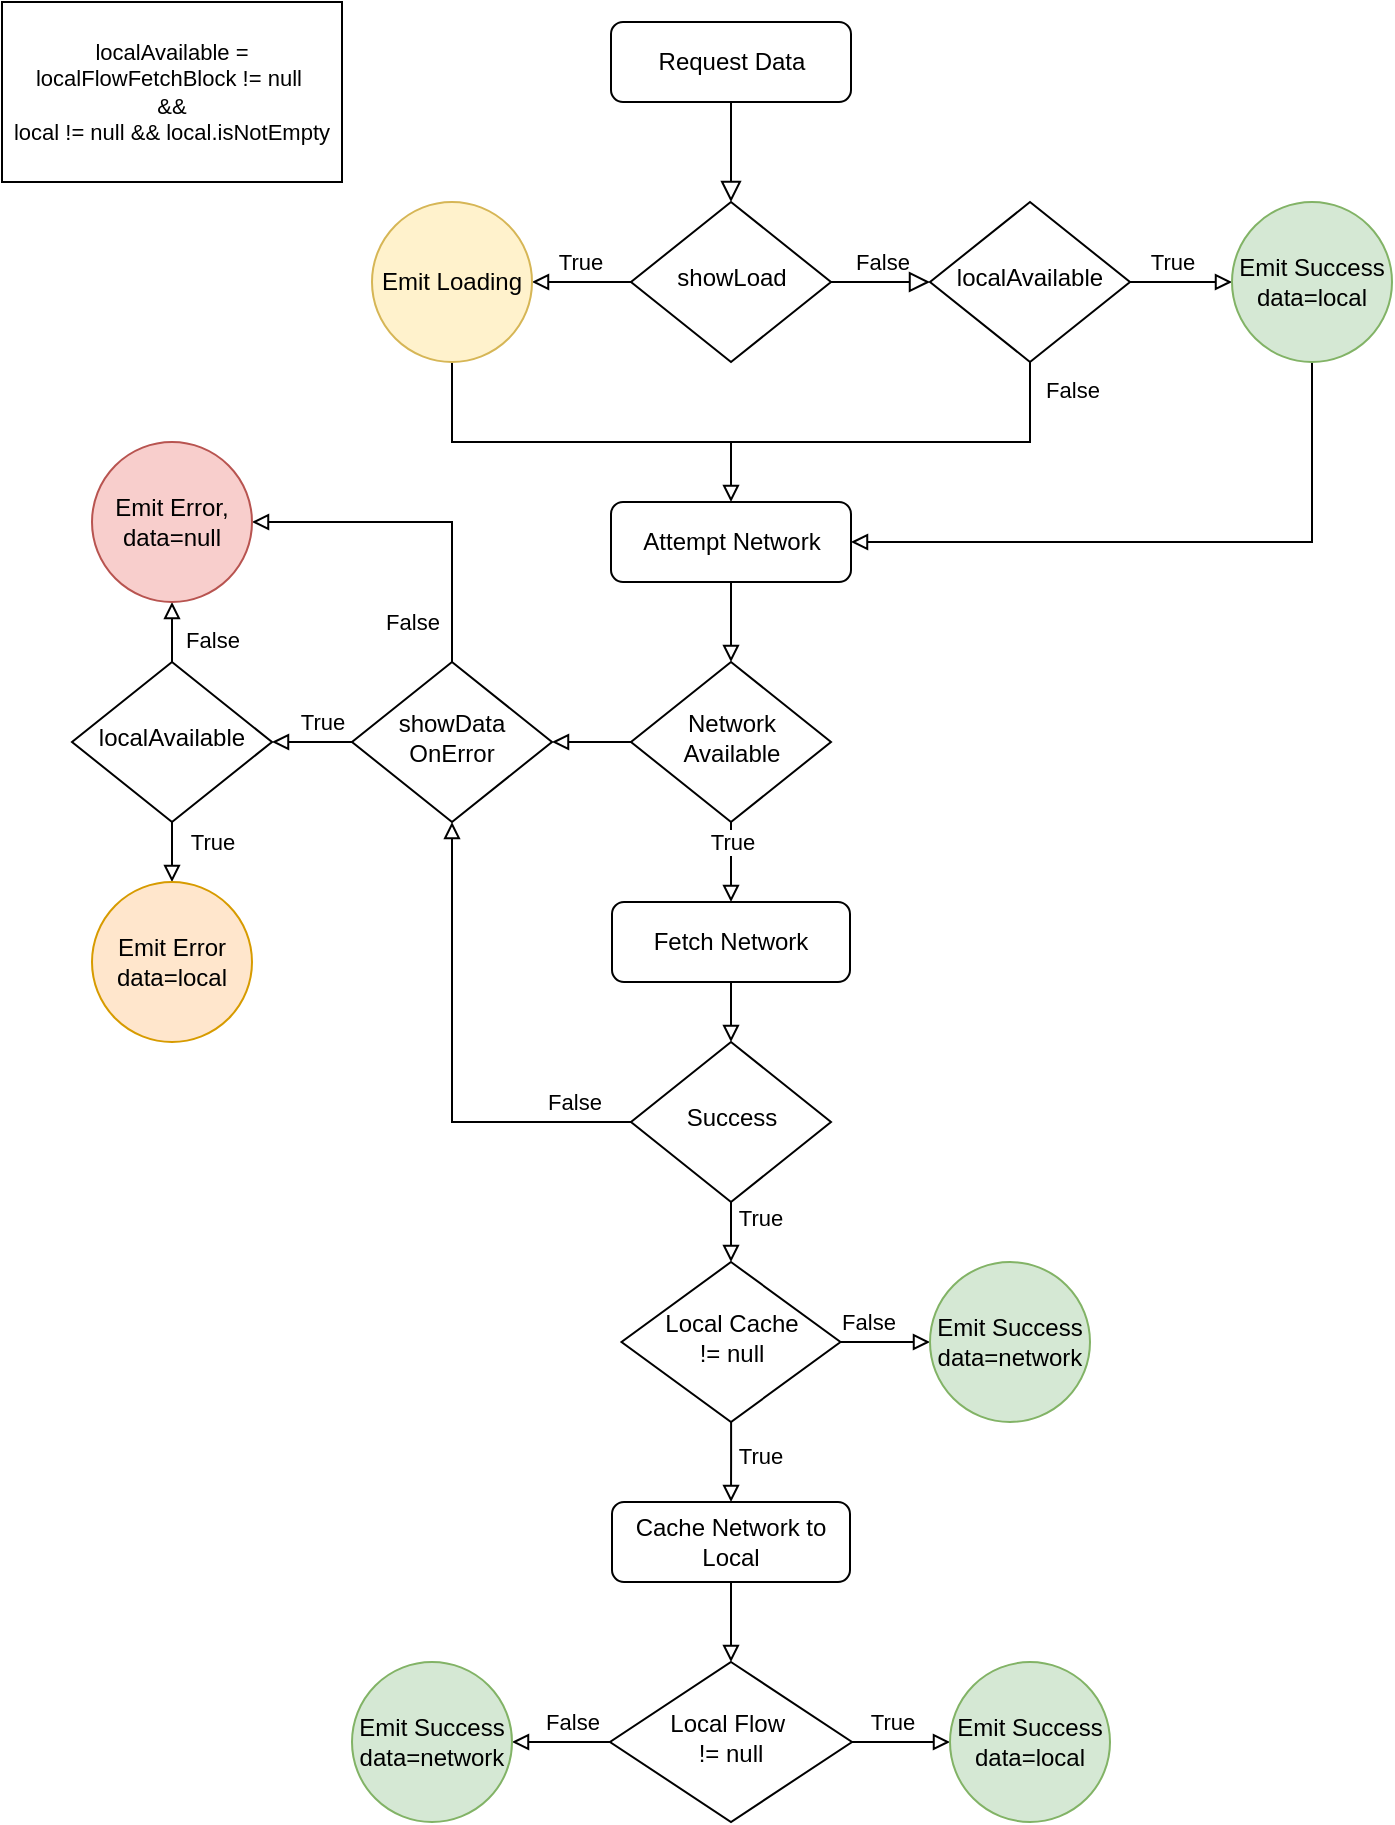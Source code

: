 <mxfile version="13.4.4" type="device"><diagram id="C5RBs43oDa-KdzZeNtuy" name="Page-1"><mxGraphModel dx="1527" dy="949" grid="1" gridSize="10" guides="1" tooltips="1" connect="1" arrows="1" fold="1" page="1" pageScale="1" pageWidth="827" pageHeight="1169" math="0" shadow="0"><root><mxCell id="WIyWlLk6GJQsqaUBKTNV-0"/><mxCell id="WIyWlLk6GJQsqaUBKTNV-1" parent="WIyWlLk6GJQsqaUBKTNV-0"/><mxCell id="WIyWlLk6GJQsqaUBKTNV-2" value="" style="rounded=0;html=1;jettySize=auto;orthogonalLoop=1;fontSize=11;endArrow=block;endFill=0;endSize=8;strokeWidth=1;shadow=0;labelBackgroundColor=none;edgeStyle=orthogonalEdgeStyle;" parent="WIyWlLk6GJQsqaUBKTNV-1" source="WIyWlLk6GJQsqaUBKTNV-3" target="WIyWlLk6GJQsqaUBKTNV-6" edge="1"><mxGeometry relative="1" as="geometry"/></mxCell><mxCell id="WIyWlLk6GJQsqaUBKTNV-3" value="Request Data" style="rounded=1;whiteSpace=wrap;html=1;fontSize=12;glass=0;strokeWidth=1;shadow=0;" parent="WIyWlLk6GJQsqaUBKTNV-1" vertex="1"><mxGeometry x="339.5" y="30" width="120" height="40" as="geometry"/></mxCell><mxCell id="WIyWlLk6GJQsqaUBKTNV-5" value="False" style="edgeStyle=orthogonalEdgeStyle;rounded=0;html=1;jettySize=auto;orthogonalLoop=1;fontSize=11;endArrow=block;endFill=0;endSize=8;strokeWidth=1;shadow=0;labelBackgroundColor=none;entryX=0;entryY=0.5;entryDx=0;entryDy=0;" parent="WIyWlLk6GJQsqaUBKTNV-1" source="WIyWlLk6GJQsqaUBKTNV-6" target="HxBWUfu6-qVJ2to4Wk7_-0" edge="1"><mxGeometry y="10" relative="1" as="geometry"><mxPoint as="offset"/><mxPoint x="499" y="160.0" as="targetPoint"/></mxGeometry></mxCell><mxCell id="HxBWUfu6-qVJ2to4Wk7_-2" style="edgeStyle=orthogonalEdgeStyle;rounded=0;orthogonalLoop=1;jettySize=auto;html=1;exitX=0;exitY=0.5;exitDx=0;exitDy=0;entryX=1;entryY=0.5;entryDx=0;entryDy=0;endArrow=block;endFill=0;" edge="1" parent="WIyWlLk6GJQsqaUBKTNV-1" source="WIyWlLk6GJQsqaUBKTNV-6" target="HxBWUfu6-qVJ2to4Wk7_-1"><mxGeometry relative="1" as="geometry"/></mxCell><mxCell id="HxBWUfu6-qVJ2to4Wk7_-3" value="True" style="edgeLabel;html=1;align=center;verticalAlign=middle;resizable=0;points=[];" vertex="1" connectable="0" parent="HxBWUfu6-qVJ2to4Wk7_-2"><mxGeometry x="0.25" y="-1" relative="1" as="geometry"><mxPoint x="4.83" y="-9" as="offset"/></mxGeometry></mxCell><mxCell id="WIyWlLk6GJQsqaUBKTNV-6" value="showLoad" style="rhombus;whiteSpace=wrap;html=1;shadow=0;fontFamily=Helvetica;fontSize=12;align=center;strokeWidth=1;spacing=6;spacingTop=-4;" parent="WIyWlLk6GJQsqaUBKTNV-1" vertex="1"><mxGeometry x="349.5" y="120" width="100" height="80" as="geometry"/></mxCell><mxCell id="HxBWUfu6-qVJ2to4Wk7_-14" style="edgeStyle=orthogonalEdgeStyle;rounded=0;orthogonalLoop=1;jettySize=auto;html=1;entryX=0.5;entryY=0;entryDx=0;entryDy=0;endArrow=block;endFill=0;" edge="1" parent="WIyWlLk6GJQsqaUBKTNV-1" source="WIyWlLk6GJQsqaUBKTNV-10" target="WIyWlLk6GJQsqaUBKTNV-11"><mxGeometry relative="1" as="geometry"/></mxCell><mxCell id="HxBWUfu6-qVJ2to4Wk7_-16" value="True" style="edgeLabel;html=1;align=center;verticalAlign=middle;resizable=0;points=[];" vertex="1" connectable="0" parent="HxBWUfu6-qVJ2to4Wk7_-14"><mxGeometry x="-0.139" y="3" relative="1" as="geometry"><mxPoint x="-3" y="-7" as="offset"/></mxGeometry></mxCell><mxCell id="HxBWUfu6-qVJ2to4Wk7_-15" style="edgeStyle=orthogonalEdgeStyle;rounded=0;orthogonalLoop=1;jettySize=auto;html=1;entryX=1;entryY=0.5;entryDx=0;entryDy=0;endArrow=block;endFill=0;" edge="1" parent="WIyWlLk6GJQsqaUBKTNV-1" source="WIyWlLk6GJQsqaUBKTNV-10" target="HxBWUfu6-qVJ2to4Wk7_-13"><mxGeometry relative="1" as="geometry"/></mxCell><mxCell id="HxBWUfu6-qVJ2to4Wk7_-17" value="False" style="edgeLabel;html=1;align=center;verticalAlign=middle;resizable=0;points=[];" vertex="1" connectable="0" parent="HxBWUfu6-qVJ2to4Wk7_-15"><mxGeometry x="0.136" y="1" relative="1" as="geometry"><mxPoint x="72.333" y="-10.97" as="offset"/></mxGeometry></mxCell><mxCell id="WIyWlLk6GJQsqaUBKTNV-10" value="Network Available" style="rhombus;whiteSpace=wrap;html=1;shadow=0;fontFamily=Helvetica;fontSize=12;align=center;strokeWidth=1;spacing=6;spacingTop=-4;" parent="WIyWlLk6GJQsqaUBKTNV-1" vertex="1"><mxGeometry x="349.5" y="350" width="100" height="80" as="geometry"/></mxCell><mxCell id="HxBWUfu6-qVJ2to4Wk7_-31" style="edgeStyle=orthogonalEdgeStyle;rounded=0;orthogonalLoop=1;jettySize=auto;html=1;entryX=0.5;entryY=0;entryDx=0;entryDy=0;endArrow=block;endFill=0;" edge="1" parent="WIyWlLk6GJQsqaUBKTNV-1" source="WIyWlLk6GJQsqaUBKTNV-11" target="HxBWUfu6-qVJ2to4Wk7_-30"><mxGeometry relative="1" as="geometry"/></mxCell><mxCell id="WIyWlLk6GJQsqaUBKTNV-11" value="Fetch Network" style="rounded=1;whiteSpace=wrap;html=1;fontSize=12;glass=0;strokeWidth=1;shadow=0;" parent="WIyWlLk6GJQsqaUBKTNV-1" vertex="1"><mxGeometry x="340.0" y="470" width="119" height="40" as="geometry"/></mxCell><mxCell id="HxBWUfu6-qVJ2to4Wk7_-11" style="edgeStyle=orthogonalEdgeStyle;rounded=0;orthogonalLoop=1;jettySize=auto;html=1;entryX=0.5;entryY=0;entryDx=0;entryDy=0;endArrow=block;endFill=0;" edge="1" parent="WIyWlLk6GJQsqaUBKTNV-1" source="WIyWlLk6GJQsqaUBKTNV-12" target="WIyWlLk6GJQsqaUBKTNV-10"><mxGeometry relative="1" as="geometry"/></mxCell><mxCell id="WIyWlLk6GJQsqaUBKTNV-12" value="Attempt Network" style="rounded=1;whiteSpace=wrap;html=1;fontSize=12;glass=0;strokeWidth=1;shadow=0;" parent="WIyWlLk6GJQsqaUBKTNV-1" vertex="1"><mxGeometry x="339.5" y="270" width="120" height="40" as="geometry"/></mxCell><mxCell id="HxBWUfu6-qVJ2to4Wk7_-5" style="edgeStyle=orthogonalEdgeStyle;rounded=0;orthogonalLoop=1;jettySize=auto;html=1;endArrow=none;endFill=0;" edge="1" parent="WIyWlLk6GJQsqaUBKTNV-1" source="HxBWUfu6-qVJ2to4Wk7_-0"><mxGeometry relative="1" as="geometry"><mxPoint x="380" y="240" as="targetPoint"/><Array as="points"><mxPoint x="549" y="240"/><mxPoint x="549" y="240"/></Array></mxGeometry></mxCell><mxCell id="HxBWUfu6-qVJ2to4Wk7_-9" value="False" style="edgeLabel;html=1;align=center;verticalAlign=middle;resizable=0;points=[];" vertex="1" connectable="0" parent="HxBWUfu6-qVJ2to4Wk7_-5"><mxGeometry x="-0.872" y="-2" relative="1" as="geometry"><mxPoint x="23" as="offset"/></mxGeometry></mxCell><mxCell id="HxBWUfu6-qVJ2to4Wk7_-7" style="edgeStyle=orthogonalEdgeStyle;rounded=0;orthogonalLoop=1;jettySize=auto;html=1;entryX=0;entryY=0.5;entryDx=0;entryDy=0;endArrow=block;endFill=0;" edge="1" parent="WIyWlLk6GJQsqaUBKTNV-1" source="HxBWUfu6-qVJ2to4Wk7_-0" target="HxBWUfu6-qVJ2to4Wk7_-6"><mxGeometry relative="1" as="geometry"/></mxCell><mxCell id="HxBWUfu6-qVJ2to4Wk7_-8" value="True" style="edgeLabel;html=1;align=center;verticalAlign=middle;resizable=0;points=[];" vertex="1" connectable="0" parent="HxBWUfu6-qVJ2to4Wk7_-7"><mxGeometry x="-0.656" y="1" relative="1" as="geometry"><mxPoint x="12.03" y="-9" as="offset"/></mxGeometry></mxCell><mxCell id="HxBWUfu6-qVJ2to4Wk7_-0" value="localAvailable" style="rhombus;whiteSpace=wrap;html=1;shadow=0;fontFamily=Helvetica;fontSize=12;align=center;strokeWidth=1;spacing=6;spacingTop=-4;" vertex="1" parent="WIyWlLk6GJQsqaUBKTNV-1"><mxGeometry x="499" y="120" width="100" height="80" as="geometry"/></mxCell><mxCell id="HxBWUfu6-qVJ2to4Wk7_-4" style="edgeStyle=orthogonalEdgeStyle;rounded=0;orthogonalLoop=1;jettySize=auto;html=1;exitX=0.5;exitY=1;exitDx=0;exitDy=0;entryX=0.5;entryY=0;entryDx=0;entryDy=0;endArrow=block;endFill=0;" edge="1" parent="WIyWlLk6GJQsqaUBKTNV-1" source="HxBWUfu6-qVJ2to4Wk7_-1" target="WIyWlLk6GJQsqaUBKTNV-12"><mxGeometry relative="1" as="geometry"><Array as="points"><mxPoint x="260" y="240"/><mxPoint x="399" y="240"/></Array></mxGeometry></mxCell><mxCell id="HxBWUfu6-qVJ2to4Wk7_-1" value="Emit Loading" style="ellipse;whiteSpace=wrap;html=1;aspect=fixed;fillColor=#fff2cc;strokeColor=#d6b656;" vertex="1" parent="WIyWlLk6GJQsqaUBKTNV-1"><mxGeometry x="220" y="120" width="80" height="80" as="geometry"/></mxCell><mxCell id="HxBWUfu6-qVJ2to4Wk7_-10" style="edgeStyle=orthogonalEdgeStyle;rounded=0;orthogonalLoop=1;jettySize=auto;html=1;entryX=1;entryY=0.5;entryDx=0;entryDy=0;endArrow=block;endFill=0;" edge="1" parent="WIyWlLk6GJQsqaUBKTNV-1" source="HxBWUfu6-qVJ2to4Wk7_-6" target="WIyWlLk6GJQsqaUBKTNV-12"><mxGeometry relative="1" as="geometry"><Array as="points"><mxPoint x="690" y="290"/></Array></mxGeometry></mxCell><mxCell id="HxBWUfu6-qVJ2to4Wk7_-6" value="Emit Success data=local" style="ellipse;whiteSpace=wrap;html=1;aspect=fixed;fillColor=#d5e8d4;strokeColor=#82b366;" vertex="1" parent="WIyWlLk6GJQsqaUBKTNV-1"><mxGeometry x="650" y="120" width="80" height="80" as="geometry"/></mxCell><mxCell id="HxBWUfu6-qVJ2to4Wk7_-19" style="edgeStyle=orthogonalEdgeStyle;rounded=0;orthogonalLoop=1;jettySize=auto;html=1;exitX=0;exitY=0.5;exitDx=0;exitDy=0;entryX=1;entryY=0.5;entryDx=0;entryDy=0;endArrow=block;endFill=0;" edge="1" parent="WIyWlLk6GJQsqaUBKTNV-1" source="HxBWUfu6-qVJ2to4Wk7_-13" target="HxBWUfu6-qVJ2to4Wk7_-18"><mxGeometry relative="1" as="geometry"/></mxCell><mxCell id="HxBWUfu6-qVJ2to4Wk7_-24" value="True" style="edgeLabel;html=1;align=center;verticalAlign=middle;resizable=0;points=[];" vertex="1" connectable="0" parent="HxBWUfu6-qVJ2to4Wk7_-19"><mxGeometry x="-0.233" y="1" relative="1" as="geometry"><mxPoint y="-11" as="offset"/></mxGeometry></mxCell><mxCell id="HxBWUfu6-qVJ2to4Wk7_-25" style="edgeStyle=orthogonalEdgeStyle;rounded=0;orthogonalLoop=1;jettySize=auto;html=1;entryX=1;entryY=0.5;entryDx=0;entryDy=0;endArrow=block;endFill=0;" edge="1" parent="WIyWlLk6GJQsqaUBKTNV-1" source="HxBWUfu6-qVJ2to4Wk7_-13" target="HxBWUfu6-qVJ2to4Wk7_-20"><mxGeometry relative="1" as="geometry"><Array as="points"><mxPoint x="260" y="280"/></Array></mxGeometry></mxCell><mxCell id="HxBWUfu6-qVJ2to4Wk7_-26" value="False" style="edgeLabel;html=1;align=center;verticalAlign=middle;resizable=0;points=[];" vertex="1" connectable="0" parent="HxBWUfu6-qVJ2to4Wk7_-25"><mxGeometry x="-0.642" y="1" relative="1" as="geometry"><mxPoint x="-19.03" y="10.32" as="offset"/></mxGeometry></mxCell><mxCell id="HxBWUfu6-qVJ2to4Wk7_-13" value="showData OnError" style="rhombus;whiteSpace=wrap;html=1;shadow=0;fontFamily=Helvetica;fontSize=12;align=center;strokeWidth=1;spacing=6;spacingTop=-4;" vertex="1" parent="WIyWlLk6GJQsqaUBKTNV-1"><mxGeometry x="210" y="350" width="100" height="80" as="geometry"/></mxCell><mxCell id="HxBWUfu6-qVJ2to4Wk7_-22" style="edgeStyle=orthogonalEdgeStyle;rounded=0;orthogonalLoop=1;jettySize=auto;html=1;entryX=0.5;entryY=1;entryDx=0;entryDy=0;endArrow=block;endFill=0;" edge="1" parent="WIyWlLk6GJQsqaUBKTNV-1" source="HxBWUfu6-qVJ2to4Wk7_-18" target="HxBWUfu6-qVJ2to4Wk7_-20"><mxGeometry relative="1" as="geometry"/></mxCell><mxCell id="HxBWUfu6-qVJ2to4Wk7_-28" value="False" style="edgeLabel;html=1;align=center;verticalAlign=middle;resizable=0;points=[];" vertex="1" connectable="0" parent="HxBWUfu6-qVJ2to4Wk7_-22"><mxGeometry x="-0.554" y="-1" relative="1" as="geometry"><mxPoint x="18.97" as="offset"/></mxGeometry></mxCell><mxCell id="HxBWUfu6-qVJ2to4Wk7_-27" value="True" style="edgeStyle=orthogonalEdgeStyle;rounded=0;orthogonalLoop=1;jettySize=auto;html=1;exitX=0.5;exitY=1;exitDx=0;exitDy=0;entryX=0.5;entryY=0;entryDx=0;entryDy=0;endArrow=block;endFill=0;" edge="1" parent="WIyWlLk6GJQsqaUBKTNV-1" source="HxBWUfu6-qVJ2to4Wk7_-18" target="HxBWUfu6-qVJ2to4Wk7_-21"><mxGeometry x="-0.333" y="20" relative="1" as="geometry"><mxPoint as="offset"/></mxGeometry></mxCell><mxCell id="HxBWUfu6-qVJ2to4Wk7_-18" value="localAvailable" style="rhombus;whiteSpace=wrap;html=1;shadow=0;fontFamily=Helvetica;fontSize=12;align=center;strokeWidth=1;spacing=6;spacingTop=-4;" vertex="1" parent="WIyWlLk6GJQsqaUBKTNV-1"><mxGeometry x="70" y="350" width="100" height="80" as="geometry"/></mxCell><mxCell id="HxBWUfu6-qVJ2to4Wk7_-20" value="Emit Error, data=null" style="ellipse;whiteSpace=wrap;html=1;aspect=fixed;fillColor=#f8cecc;strokeColor=#b85450;" vertex="1" parent="WIyWlLk6GJQsqaUBKTNV-1"><mxGeometry x="80" y="240" width="80" height="80" as="geometry"/></mxCell><mxCell id="HxBWUfu6-qVJ2to4Wk7_-21" value="Emit Error&lt;br&gt;data=local" style="ellipse;whiteSpace=wrap;html=1;aspect=fixed;fillColor=#ffe6cc;strokeColor=#d79b00;" vertex="1" parent="WIyWlLk6GJQsqaUBKTNV-1"><mxGeometry x="80" y="460" width="80" height="80" as="geometry"/></mxCell><mxCell id="HxBWUfu6-qVJ2to4Wk7_-32" style="edgeStyle=orthogonalEdgeStyle;rounded=0;orthogonalLoop=1;jettySize=auto;html=1;entryX=0.5;entryY=1;entryDx=0;entryDy=0;endArrow=block;endFill=0;" edge="1" parent="WIyWlLk6GJQsqaUBKTNV-1" source="HxBWUfu6-qVJ2to4Wk7_-30" target="HxBWUfu6-qVJ2to4Wk7_-13"><mxGeometry relative="1" as="geometry"/></mxCell><mxCell id="HxBWUfu6-qVJ2to4Wk7_-33" value="False" style="edgeLabel;html=1;align=center;verticalAlign=middle;resizable=0;points=[];" vertex="1" connectable="0" parent="HxBWUfu6-qVJ2to4Wk7_-32"><mxGeometry x="-0.862" y="-2" relative="1" as="geometry"><mxPoint x="66.667" y="-8.03" as="offset"/></mxGeometry></mxCell><mxCell id="HxBWUfu6-qVJ2to4Wk7_-51" value="False" style="edgeLabel;html=1;align=center;verticalAlign=middle;resizable=0;points=[];" vertex="1" connectable="0" parent="HxBWUfu6-qVJ2to4Wk7_-32"><mxGeometry x="-0.619" relative="1" as="geometry"><mxPoint x="16.33" y="-10" as="offset"/></mxGeometry></mxCell><mxCell id="HxBWUfu6-qVJ2to4Wk7_-35" style="edgeStyle=orthogonalEdgeStyle;rounded=0;orthogonalLoop=1;jettySize=auto;html=1;entryX=0.5;entryY=0;entryDx=0;entryDy=0;endArrow=block;endFill=0;" edge="1" parent="WIyWlLk6GJQsqaUBKTNV-1" source="HxBWUfu6-qVJ2to4Wk7_-30" target="HxBWUfu6-qVJ2to4Wk7_-34"><mxGeometry relative="1" as="geometry"/></mxCell><mxCell id="HxBWUfu6-qVJ2to4Wk7_-36" value="True" style="edgeLabel;html=1;align=center;verticalAlign=middle;resizable=0;points=[];" vertex="1" connectable="0" parent="HxBWUfu6-qVJ2to4Wk7_-35"><mxGeometry x="0.201" y="2" relative="1" as="geometry"><mxPoint x="12.51" y="-2" as="offset"/></mxGeometry></mxCell><mxCell id="HxBWUfu6-qVJ2to4Wk7_-30" value="Success" style="rhombus;whiteSpace=wrap;html=1;shadow=0;fontFamily=Helvetica;fontSize=12;align=center;strokeWidth=1;spacing=6;spacingTop=-4;" vertex="1" parent="WIyWlLk6GJQsqaUBKTNV-1"><mxGeometry x="349.5" y="540" width="100" height="80" as="geometry"/></mxCell><mxCell id="HxBWUfu6-qVJ2to4Wk7_-38" style="edgeStyle=orthogonalEdgeStyle;rounded=0;orthogonalLoop=1;jettySize=auto;html=1;entryX=0;entryY=0.5;entryDx=0;entryDy=0;endArrow=block;endFill=0;" edge="1" parent="WIyWlLk6GJQsqaUBKTNV-1" source="HxBWUfu6-qVJ2to4Wk7_-34" target="HxBWUfu6-qVJ2to4Wk7_-37"><mxGeometry relative="1" as="geometry"/></mxCell><mxCell id="HxBWUfu6-qVJ2to4Wk7_-39" value="False" style="edgeLabel;html=1;align=center;verticalAlign=middle;resizable=0;points=[];" vertex="1" connectable="0" parent="HxBWUfu6-qVJ2to4Wk7_-38"><mxGeometry x="-0.47" y="1" relative="1" as="geometry"><mxPoint x="-63.333" y="-9" as="offset"/></mxGeometry></mxCell><mxCell id="HxBWUfu6-qVJ2to4Wk7_-50" value="False" style="edgeLabel;html=1;align=center;verticalAlign=middle;resizable=0;points=[];" vertex="1" connectable="0" parent="HxBWUfu6-qVJ2to4Wk7_-38"><mxGeometry x="-0.424" y="1" relative="1" as="geometry"><mxPoint y="-9" as="offset"/></mxGeometry></mxCell><mxCell id="HxBWUfu6-qVJ2to4Wk7_-41" style="edgeStyle=orthogonalEdgeStyle;rounded=0;orthogonalLoop=1;jettySize=auto;html=1;entryX=0.5;entryY=0;entryDx=0;entryDy=0;endArrow=block;endFill=0;" edge="1" parent="WIyWlLk6GJQsqaUBKTNV-1" source="HxBWUfu6-qVJ2to4Wk7_-34" target="HxBWUfu6-qVJ2to4Wk7_-40"><mxGeometry relative="1" as="geometry"/></mxCell><mxCell id="HxBWUfu6-qVJ2to4Wk7_-42" value="True" style="edgeLabel;html=1;align=center;verticalAlign=middle;resizable=0;points=[];" vertex="1" connectable="0" parent="HxBWUfu6-qVJ2to4Wk7_-41"><mxGeometry x="-0.178" y="2" relative="1" as="geometry"><mxPoint x="12.453" as="offset"/></mxGeometry></mxCell><mxCell id="HxBWUfu6-qVJ2to4Wk7_-34" value="Local Cache &lt;br&gt;!= null" style="rhombus;whiteSpace=wrap;html=1;shadow=0;fontFamily=Helvetica;fontSize=12;align=center;strokeWidth=1;spacing=6;spacingTop=-4;" vertex="1" parent="WIyWlLk6GJQsqaUBKTNV-1"><mxGeometry x="344.75" y="650" width="109.5" height="80" as="geometry"/></mxCell><mxCell id="HxBWUfu6-qVJ2to4Wk7_-37" value="Emit Success data=network" style="ellipse;whiteSpace=wrap;html=1;aspect=fixed;fillColor=#d5e8d4;strokeColor=#82b366;" vertex="1" parent="WIyWlLk6GJQsqaUBKTNV-1"><mxGeometry x="499" y="650" width="80" height="80" as="geometry"/></mxCell><mxCell id="HxBWUfu6-qVJ2to4Wk7_-44" style="edgeStyle=orthogonalEdgeStyle;rounded=0;orthogonalLoop=1;jettySize=auto;html=1;entryX=0.5;entryY=0;entryDx=0;entryDy=0;endArrow=block;endFill=0;" edge="1" parent="WIyWlLk6GJQsqaUBKTNV-1" source="HxBWUfu6-qVJ2to4Wk7_-40" target="HxBWUfu6-qVJ2to4Wk7_-43"><mxGeometry relative="1" as="geometry"/></mxCell><mxCell id="HxBWUfu6-qVJ2to4Wk7_-40" value="Cache Network to Local" style="rounded=1;whiteSpace=wrap;html=1;fontSize=12;glass=0;strokeWidth=1;shadow=0;" vertex="1" parent="WIyWlLk6GJQsqaUBKTNV-1"><mxGeometry x="340.0" y="770" width="119" height="40" as="geometry"/></mxCell><mxCell id="HxBWUfu6-qVJ2to4Wk7_-47" style="edgeStyle=orthogonalEdgeStyle;rounded=0;orthogonalLoop=1;jettySize=auto;html=1;entryX=0;entryY=0.5;entryDx=0;entryDy=0;endArrow=block;endFill=0;" edge="1" parent="WIyWlLk6GJQsqaUBKTNV-1" source="HxBWUfu6-qVJ2to4Wk7_-43" target="HxBWUfu6-qVJ2to4Wk7_-45"><mxGeometry relative="1" as="geometry"/></mxCell><mxCell id="HxBWUfu6-qVJ2to4Wk7_-49" value="True" style="edgeLabel;html=1;align=center;verticalAlign=middle;resizable=0;points=[];" vertex="1" connectable="0" parent="HxBWUfu6-qVJ2to4Wk7_-47"><mxGeometry x="0.189" y="-1" relative="1" as="geometry"><mxPoint x="-8.97" y="-11" as="offset"/></mxGeometry></mxCell><mxCell id="HxBWUfu6-qVJ2to4Wk7_-48" value="False" style="edgeStyle=orthogonalEdgeStyle;rounded=0;orthogonalLoop=1;jettySize=auto;html=1;entryX=1;entryY=0.5;entryDx=0;entryDy=0;endArrow=block;endFill=0;" edge="1" parent="WIyWlLk6GJQsqaUBKTNV-1" source="HxBWUfu6-qVJ2to4Wk7_-43" target="HxBWUfu6-qVJ2to4Wk7_-46"><mxGeometry x="-0.225" y="-10" relative="1" as="geometry"><mxPoint as="offset"/></mxGeometry></mxCell><mxCell id="HxBWUfu6-qVJ2to4Wk7_-43" value="Local Flow&amp;nbsp;&lt;br&gt;!= null" style="rhombus;whiteSpace=wrap;html=1;shadow=0;fontFamily=Helvetica;fontSize=12;align=center;strokeWidth=1;spacing=6;spacingTop=-4;" vertex="1" parent="WIyWlLk6GJQsqaUBKTNV-1"><mxGeometry x="339.0" y="850" width="121" height="80" as="geometry"/></mxCell><mxCell id="HxBWUfu6-qVJ2to4Wk7_-45" value="Emit Success data=local" style="ellipse;whiteSpace=wrap;html=1;aspect=fixed;fillColor=#d5e8d4;strokeColor=#82b366;" vertex="1" parent="WIyWlLk6GJQsqaUBKTNV-1"><mxGeometry x="509" y="850" width="80" height="80" as="geometry"/></mxCell><mxCell id="HxBWUfu6-qVJ2to4Wk7_-46" value="Emit Success data=network" style="ellipse;whiteSpace=wrap;html=1;aspect=fixed;fillColor=#d5e8d4;strokeColor=#82b366;" vertex="1" parent="WIyWlLk6GJQsqaUBKTNV-1"><mxGeometry x="210" y="850" width="80" height="80" as="geometry"/></mxCell><mxCell id="HxBWUfu6-qVJ2to4Wk7_-52" value="localAvailable = localFlowFetchBlock != null&amp;nbsp;&lt;br style=&quot;font-size: 11px&quot;&gt;&amp;amp;&amp;amp;&lt;br&gt;local != null &amp;amp;&amp;amp; local.isNotEmpty" style="whiteSpace=wrap;html=1;fontSize=11;align=center;" vertex="1" parent="WIyWlLk6GJQsqaUBKTNV-1"><mxGeometry x="35" y="20" width="170" height="90" as="geometry"/></mxCell></root></mxGraphModel></diagram></mxfile>
